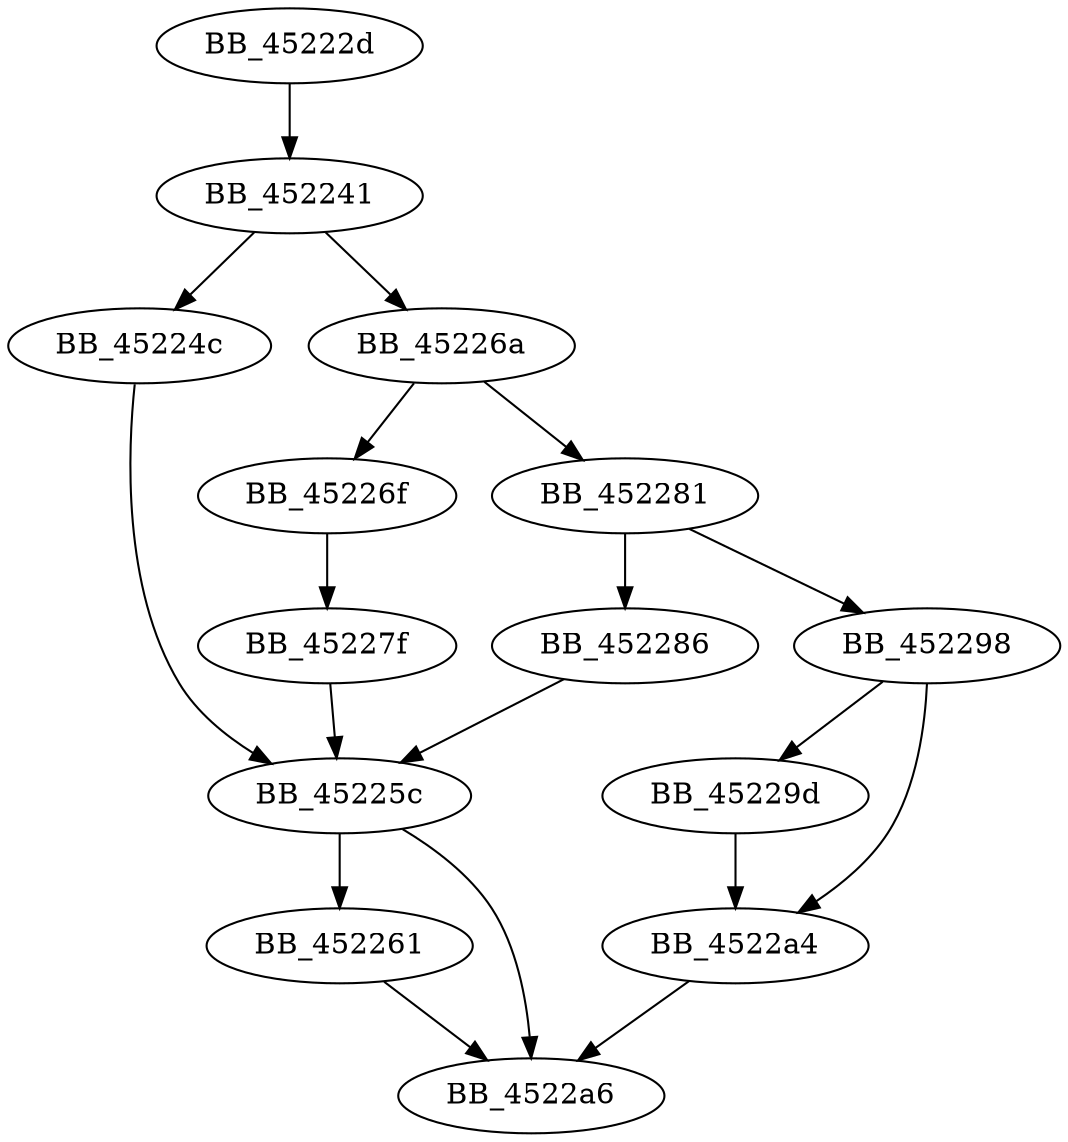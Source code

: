 DiGraph sub_45222D{
BB_45222d->BB_452241
BB_452241->BB_45224c
BB_452241->BB_45226a
BB_45224c->BB_45225c
BB_45225c->BB_452261
BB_45225c->BB_4522a6
BB_452261->BB_4522a6
BB_45226a->BB_45226f
BB_45226a->BB_452281
BB_45226f->BB_45227f
BB_45227f->BB_45225c
BB_452281->BB_452286
BB_452281->BB_452298
BB_452286->BB_45225c
BB_452298->BB_45229d
BB_452298->BB_4522a4
BB_45229d->BB_4522a4
BB_4522a4->BB_4522a6
}
